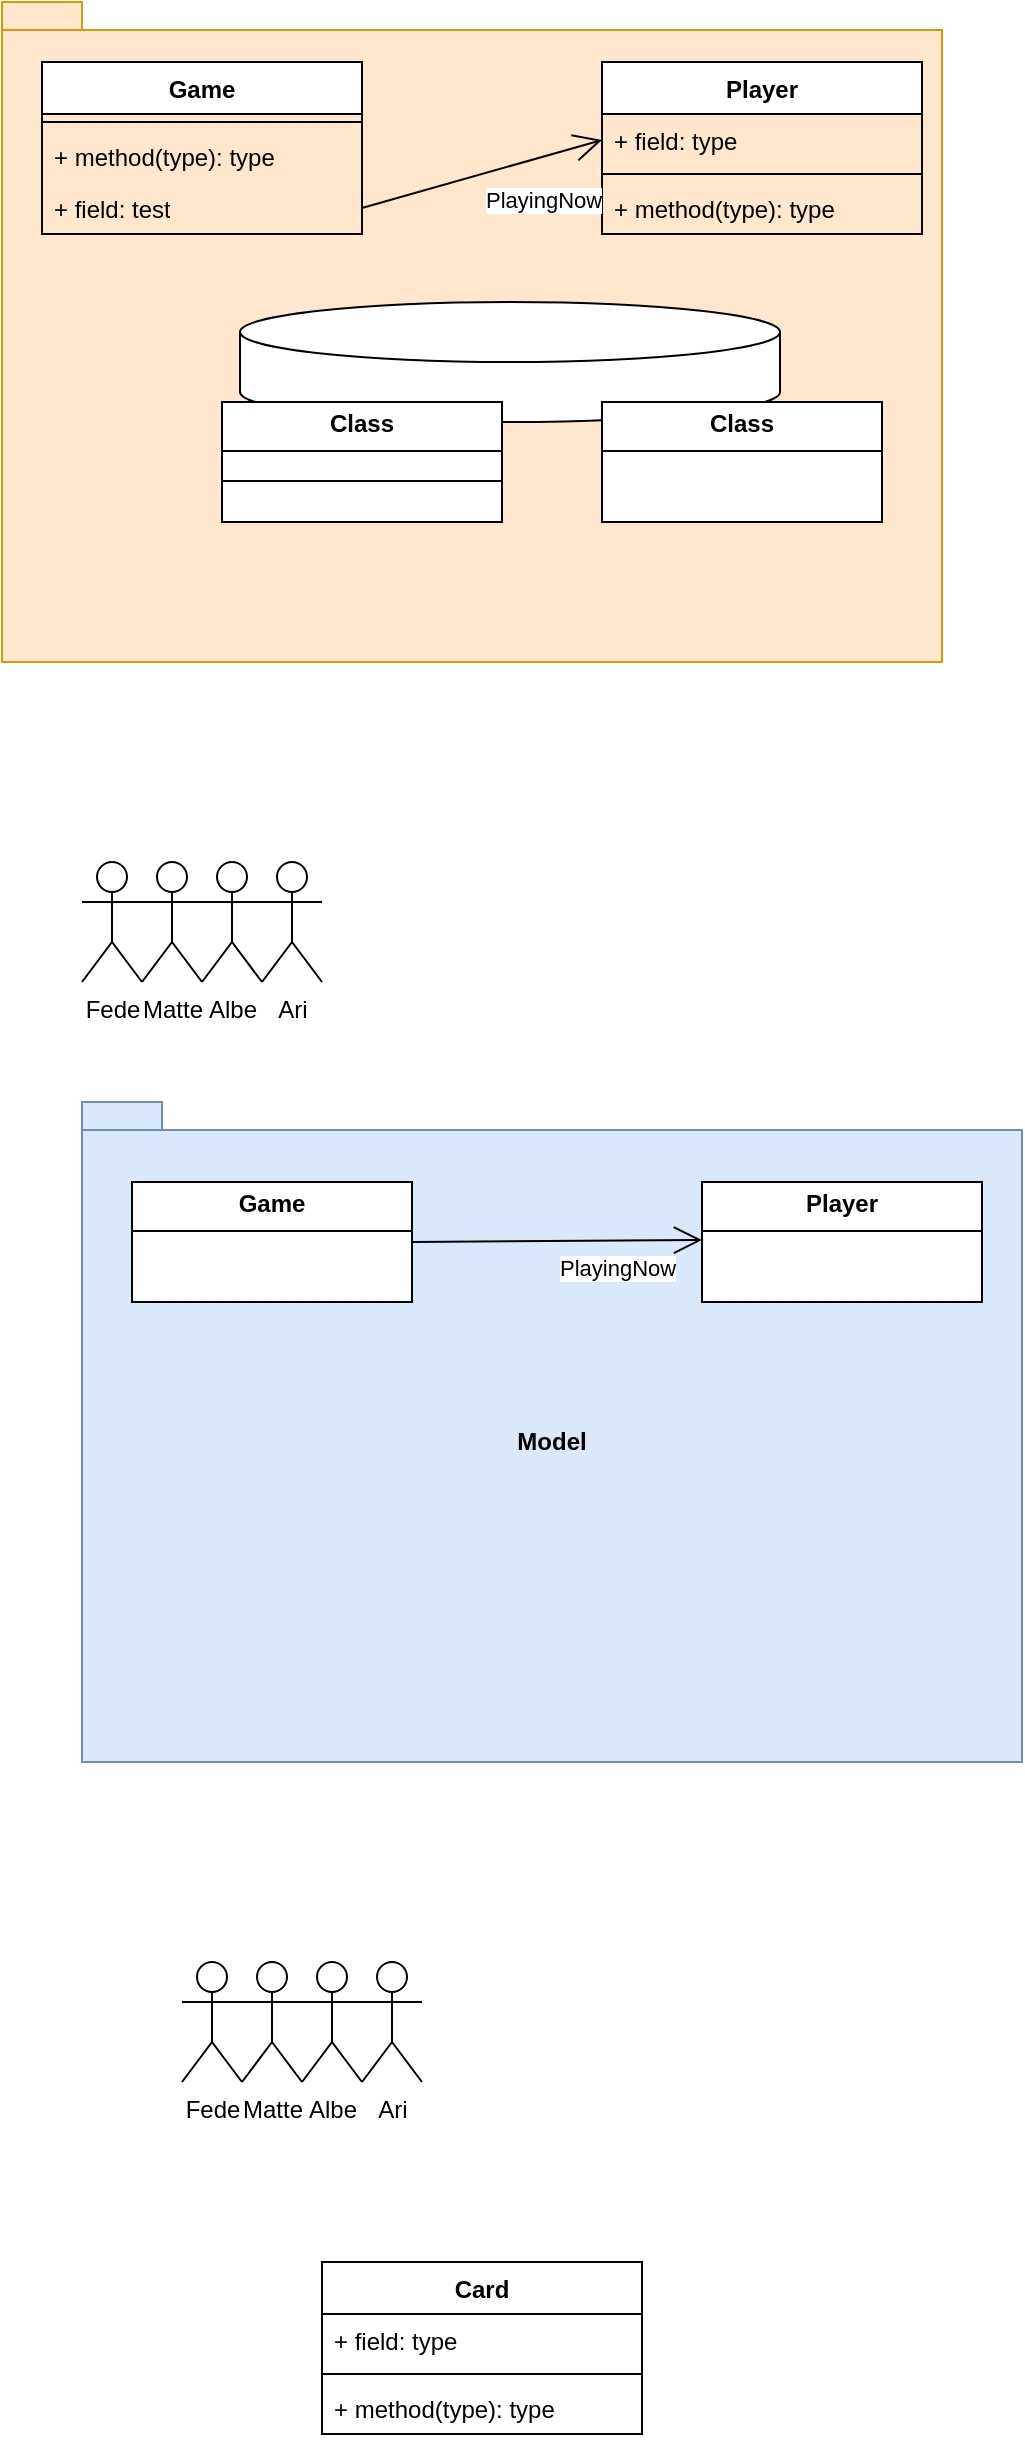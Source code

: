 <mxfile version="24.0.2" type="github">
  <diagram name="Pagina-1" id="edY8js0G_maBqw1NlZeN">
    <mxGraphModel dx="1500" dy="746" grid="1" gridSize="10" guides="1" tooltips="1" connect="1" arrows="1" fold="1" page="1" pageScale="1" pageWidth="3300" pageHeight="2339" math="0" shadow="0">
      <root>
        <mxCell id="0" />
        <mxCell id="1" parent="0" />
        <mxCell id="FGI4CM_-nJbzrQGHqc3s-1" value="Model" style="shape=folder;fontStyle=1;spacingTop=10;tabWidth=40;tabHeight=14;tabPosition=left;html=1;whiteSpace=wrap;rounded=0;fillStyle=auto;fillColor=#ffe6cc;strokeColor=#d79b00;" parent="1" vertex="1">
          <mxGeometry x="40" y="40" width="470" height="330" as="geometry" />
        </mxCell>
        <mxCell id="FGI4CM_-nJbzrQGHqc3s-2" value="Game" style="swimlane;fontStyle=1;align=center;verticalAlign=top;childLayout=stackLayout;horizontal=1;startSize=26;horizontalStack=0;resizeParent=1;resizeParentMax=0;resizeLast=0;collapsible=1;marginBottom=0;whiteSpace=wrap;html=1;rounded=0;" parent="1" vertex="1">
          <mxGeometry x="60" y="70" width="160" height="86" as="geometry" />
        </mxCell>
        <mxCell id="FGI4CM_-nJbzrQGHqc3s-4" value="" style="line;strokeWidth=1;fillColor=none;align=left;verticalAlign=middle;spacingTop=-1;spacingLeft=3;spacingRight=3;rotatable=0;labelPosition=right;points=[];portConstraint=eastwest;strokeColor=inherit;rounded=0;" parent="FGI4CM_-nJbzrQGHqc3s-2" vertex="1">
          <mxGeometry y="26" width="160" height="8" as="geometry" />
        </mxCell>
        <mxCell id="FGI4CM_-nJbzrQGHqc3s-5" value="+ method(type): type" style="text;strokeColor=none;fillColor=none;align=left;verticalAlign=top;spacingLeft=4;spacingRight=4;overflow=hidden;rotatable=0;points=[[0,0.5],[1,0.5]];portConstraint=eastwest;whiteSpace=wrap;html=1;rounded=0;" parent="FGI4CM_-nJbzrQGHqc3s-2" vertex="1">
          <mxGeometry y="34" width="160" height="26" as="geometry" />
        </mxCell>
        <mxCell id="FGI4CM_-nJbzrQGHqc3s-3" value="+ field: test&lt;div&gt;&lt;br&gt;&lt;/div&gt;" style="text;strokeColor=none;fillColor=none;align=left;verticalAlign=top;spacingLeft=4;spacingRight=4;overflow=hidden;rotatable=0;points=[[0,0.5],[1,0.5]];portConstraint=eastwest;whiteSpace=wrap;html=1;rounded=0;" parent="FGI4CM_-nJbzrQGHqc3s-2" vertex="1">
          <mxGeometry y="60" width="160" height="26" as="geometry" />
        </mxCell>
        <mxCell id="FGI4CM_-nJbzrQGHqc3s-6" value="Player" style="swimlane;fontStyle=1;align=center;verticalAlign=top;childLayout=stackLayout;horizontal=1;startSize=26;horizontalStack=0;resizeParent=1;resizeParentMax=0;resizeLast=0;collapsible=1;marginBottom=0;whiteSpace=wrap;html=1;rounded=0;" parent="1" vertex="1">
          <mxGeometry x="340" y="70" width="160" height="86" as="geometry" />
        </mxCell>
        <mxCell id="FGI4CM_-nJbzrQGHqc3s-7" value="+ field: type" style="text;strokeColor=none;fillColor=none;align=left;verticalAlign=top;spacingLeft=4;spacingRight=4;overflow=hidden;rotatable=0;points=[[0,0.5],[1,0.5]];portConstraint=eastwest;whiteSpace=wrap;html=1;rounded=0;" parent="FGI4CM_-nJbzrQGHqc3s-6" vertex="1">
          <mxGeometry y="26" width="160" height="26" as="geometry" />
        </mxCell>
        <mxCell id="FGI4CM_-nJbzrQGHqc3s-8" value="" style="line;strokeWidth=1;fillColor=none;align=left;verticalAlign=middle;spacingTop=-1;spacingLeft=3;spacingRight=3;rotatable=0;labelPosition=right;points=[];portConstraint=eastwest;strokeColor=inherit;rounded=0;" parent="FGI4CM_-nJbzrQGHqc3s-6" vertex="1">
          <mxGeometry y="52" width="160" height="8" as="geometry" />
        </mxCell>
        <mxCell id="FGI4CM_-nJbzrQGHqc3s-9" value="+ method(type): type" style="text;strokeColor=none;fillColor=none;align=left;verticalAlign=top;spacingLeft=4;spacingRight=4;overflow=hidden;rotatable=0;points=[[0,0.5],[1,0.5]];portConstraint=eastwest;whiteSpace=wrap;html=1;rounded=0;" parent="FGI4CM_-nJbzrQGHqc3s-6" vertex="1">
          <mxGeometry y="60" width="160" height="26" as="geometry" />
        </mxCell>
        <mxCell id="FGI4CM_-nJbzrQGHqc3s-10" value="PlayingNow" style="endArrow=open;endFill=1;endSize=12;html=1;rounded=0;exitX=1;exitY=0.5;exitDx=0;exitDy=0;entryX=0;entryY=0.5;entryDx=0;entryDy=0;align=left;verticalAlign=top;" parent="1" source="FGI4CM_-nJbzrQGHqc3s-3" target="FGI4CM_-nJbzrQGHqc3s-7" edge="1">
          <mxGeometry width="160" relative="1" as="geometry">
            <mxPoint x="240" y="180" as="sourcePoint" />
            <mxPoint x="400" y="180" as="targetPoint" />
          </mxGeometry>
        </mxCell>
        <mxCell id="FGI4CM_-nJbzrQGHqc3s-11" value="" style="shape=cylinder3;whiteSpace=wrap;html=1;boundedLbl=1;backgroundOutline=1;size=15;" parent="1" vertex="1">
          <mxGeometry x="159" y="190" width="270" height="60" as="geometry" />
        </mxCell>
        <mxCell id="FGI4CM_-nJbzrQGHqc3s-12" value="Fede" style="shape=umlActor;verticalLabelPosition=bottom;verticalAlign=top;html=1;outlineConnect=0;" parent="1" vertex="1">
          <mxGeometry x="80" y="470" width="30" height="60" as="geometry" />
        </mxCell>
        <mxCell id="FGI4CM_-nJbzrQGHqc3s-13" value="Matte" style="shape=umlActor;verticalLabelPosition=bottom;verticalAlign=top;html=1;outlineConnect=0;" parent="1" vertex="1">
          <mxGeometry x="110" y="470" width="30" height="60" as="geometry" />
        </mxCell>
        <mxCell id="FGI4CM_-nJbzrQGHqc3s-14" value="Albe" style="shape=umlActor;verticalLabelPosition=bottom;verticalAlign=top;html=1;outlineConnect=0;" parent="1" vertex="1">
          <mxGeometry x="140" y="470" width="30" height="60" as="geometry" />
        </mxCell>
        <mxCell id="FGI4CM_-nJbzrQGHqc3s-15" value="Ari" style="shape=umlActor;verticalLabelPosition=bottom;verticalAlign=top;html=1;outlineConnect=0;" parent="1" vertex="1">
          <mxGeometry x="170" y="470" width="30" height="60" as="geometry" />
        </mxCell>
        <mxCell id="FGI4CM_-nJbzrQGHqc3s-16" value="&lt;p style=&quot;margin:0px;margin-top:4px;text-align:center;&quot;&gt;&lt;b&gt;Class&lt;/b&gt;&lt;/p&gt;&lt;hr size=&quot;1&quot; style=&quot;border-style:solid;&quot;/&gt;&lt;div style=&quot;height:2px;&quot;&gt;&lt;/div&gt;" style="verticalAlign=top;align=left;overflow=fill;html=1;whiteSpace=wrap;" parent="1" vertex="1">
          <mxGeometry x="340" y="240" width="140" height="60" as="geometry" />
        </mxCell>
        <mxCell id="FGI4CM_-nJbzrQGHqc3s-17" value="&lt;p style=&quot;margin:0px;margin-top:4px;text-align:center;&quot;&gt;&lt;b&gt;Class&lt;/b&gt;&lt;/p&gt;&lt;hr size=&quot;1&quot; style=&quot;border-style:solid;&quot;/&gt;&lt;div style=&quot;height:2px;&quot;&gt;&lt;/div&gt;&lt;hr size=&quot;1&quot; style=&quot;border-style:solid;&quot;/&gt;&lt;div style=&quot;height:2px;&quot;&gt;&lt;/div&gt;" style="verticalAlign=top;align=left;overflow=fill;html=1;whiteSpace=wrap;" parent="1" vertex="1">
          <mxGeometry x="150" y="240" width="140" height="60" as="geometry" />
        </mxCell>
        <mxCell id="YhX5XBdkc8n_SGw7c8rU-1" value="Model" style="shape=folder;fontStyle=1;spacingTop=10;tabWidth=40;tabHeight=14;tabPosition=left;html=1;whiteSpace=wrap;rounded=0;fillStyle=auto;fillColor=#dae8fc;strokeColor=#6c8ebf;" parent="1" vertex="1">
          <mxGeometry x="80" y="590" width="470" height="330" as="geometry" />
        </mxCell>
        <mxCell id="YhX5XBdkc8n_SGw7c8rU-2" value="PlayingNow" style="endArrow=open;endFill=1;endSize=12;html=1;rounded=0;exitX=1;exitY=0.5;exitDx=0;exitDy=0;entryX=0;entryY=0.5;entryDx=0;entryDy=0;align=left;verticalAlign=top;" parent="1" source="YhX5XBdkc8n_SGw7c8rU-7" edge="1">
          <mxGeometry width="160" relative="1" as="geometry">
            <mxPoint x="270" y="659" as="sourcePoint" />
            <mxPoint x="390" y="659" as="targetPoint" />
          </mxGeometry>
        </mxCell>
        <mxCell id="YhX5XBdkc8n_SGw7c8rU-3" value="Fede" style="shape=umlActor;verticalLabelPosition=bottom;verticalAlign=top;html=1;outlineConnect=0;" parent="1" vertex="1">
          <mxGeometry x="130" y="1020" width="30" height="60" as="geometry" />
        </mxCell>
        <mxCell id="YhX5XBdkc8n_SGw7c8rU-4" value="Matte" style="shape=umlActor;verticalLabelPosition=bottom;verticalAlign=top;html=1;outlineConnect=0;" parent="1" vertex="1">
          <mxGeometry x="160" y="1020" width="30" height="60" as="geometry" />
        </mxCell>
        <mxCell id="YhX5XBdkc8n_SGw7c8rU-5" value="Albe" style="shape=umlActor;verticalLabelPosition=bottom;verticalAlign=top;html=1;outlineConnect=0;" parent="1" vertex="1">
          <mxGeometry x="190" y="1020" width="30" height="60" as="geometry" />
        </mxCell>
        <mxCell id="YhX5XBdkc8n_SGw7c8rU-6" value="Ari" style="shape=umlActor;verticalLabelPosition=bottom;verticalAlign=top;html=1;outlineConnect=0;" parent="1" vertex="1">
          <mxGeometry x="220" y="1020" width="30" height="60" as="geometry" />
        </mxCell>
        <mxCell id="YhX5XBdkc8n_SGw7c8rU-7" value="&lt;p style=&quot;margin:0px;margin-top:4px;text-align:center;&quot;&gt;&lt;b&gt;Game&lt;/b&gt;&lt;/p&gt;&lt;hr size=&quot;1&quot; style=&quot;border-style:solid;&quot;&gt;&lt;div style=&quot;height:2px;&quot;&gt;&lt;/div&gt;" style="verticalAlign=top;align=left;overflow=fill;html=1;whiteSpace=wrap;" parent="1" vertex="1">
          <mxGeometry x="105" y="630" width="140" height="60" as="geometry" />
        </mxCell>
        <mxCell id="YhX5XBdkc8n_SGw7c8rU-8" value="&lt;p style=&quot;margin:0px;margin-top:4px;text-align:center;&quot;&gt;&lt;b&gt;Player&lt;/b&gt;&lt;/p&gt;&lt;hr size=&quot;1&quot; style=&quot;border-style:solid;&quot;&gt;&lt;div style=&quot;height:2px;&quot;&gt;&lt;/div&gt;" style="verticalAlign=top;align=left;overflow=fill;html=1;whiteSpace=wrap;" parent="1" vertex="1">
          <mxGeometry x="390" y="630" width="140" height="60" as="geometry" />
        </mxCell>
        <mxCell id="YhX5XBdkc8n_SGw7c8rU-9" value="Card" style="swimlane;fontStyle=1;align=center;verticalAlign=top;childLayout=stackLayout;horizontal=1;startSize=26;horizontalStack=0;resizeParent=1;resizeParentMax=0;resizeLast=0;collapsible=1;marginBottom=0;whiteSpace=wrap;html=1;" parent="1" vertex="1">
          <mxGeometry x="200" y="1170" width="160" height="86" as="geometry" />
        </mxCell>
        <mxCell id="YhX5XBdkc8n_SGw7c8rU-10" value="+ field: type" style="text;strokeColor=none;fillColor=none;align=left;verticalAlign=top;spacingLeft=4;spacingRight=4;overflow=hidden;rotatable=0;points=[[0,0.5],[1,0.5]];portConstraint=eastwest;whiteSpace=wrap;html=1;" parent="YhX5XBdkc8n_SGw7c8rU-9" vertex="1">
          <mxGeometry y="26" width="160" height="26" as="geometry" />
        </mxCell>
        <mxCell id="YhX5XBdkc8n_SGw7c8rU-11" value="" style="line;strokeWidth=1;fillColor=none;align=left;verticalAlign=middle;spacingTop=-1;spacingLeft=3;spacingRight=3;rotatable=0;labelPosition=right;points=[];portConstraint=eastwest;strokeColor=inherit;" parent="YhX5XBdkc8n_SGw7c8rU-9" vertex="1">
          <mxGeometry y="52" width="160" height="8" as="geometry" />
        </mxCell>
        <mxCell id="YhX5XBdkc8n_SGw7c8rU-12" value="+ method(type): type" style="text;strokeColor=none;fillColor=none;align=left;verticalAlign=top;spacingLeft=4;spacingRight=4;overflow=hidden;rotatable=0;points=[[0,0.5],[1,0.5]];portConstraint=eastwest;whiteSpace=wrap;html=1;" parent="YhX5XBdkc8n_SGw7c8rU-9" vertex="1">
          <mxGeometry y="60" width="160" height="26" as="geometry" />
        </mxCell>
      </root>
    </mxGraphModel>
  </diagram>
</mxfile>
